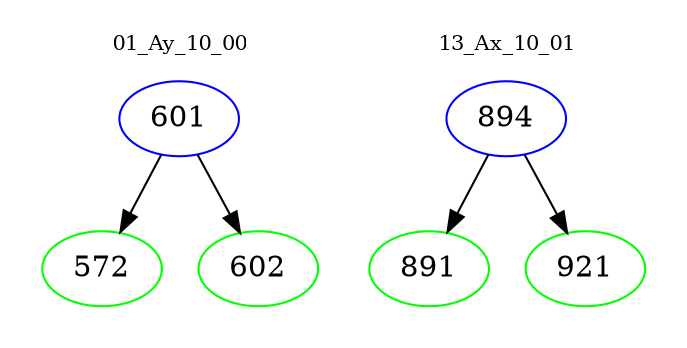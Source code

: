 digraph{
subgraph cluster_0 {
color = white
label = "01_Ay_10_00";
fontsize=10;
T0_601 [label="601", color="blue"]
T0_601 -> T0_572 [color="black"]
T0_572 [label="572", color="green"]
T0_601 -> T0_602 [color="black"]
T0_602 [label="602", color="green"]
}
subgraph cluster_1 {
color = white
label = "13_Ax_10_01";
fontsize=10;
T1_894 [label="894", color="blue"]
T1_894 -> T1_891 [color="black"]
T1_891 [label="891", color="green"]
T1_894 -> T1_921 [color="black"]
T1_921 [label="921", color="green"]
}
}
